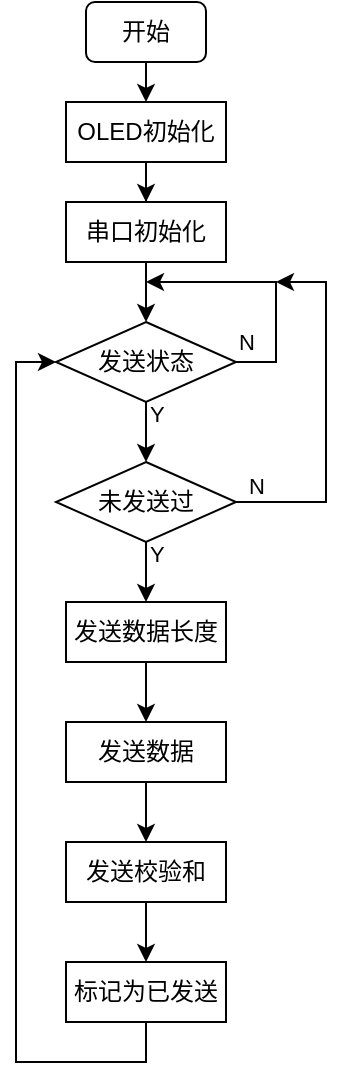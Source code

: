 <mxfile version="14.2.9" type="github">
  <diagram id="C5RBs43oDa-KdzZeNtuy" name="Page-1">
    <mxGraphModel dx="1422" dy="762" grid="1" gridSize="10" guides="1" tooltips="1" connect="1" arrows="1" fold="1" page="1" pageScale="1" pageWidth="827" pageHeight="1169" math="0" shadow="0">
      <root>
        <mxCell id="WIyWlLk6GJQsqaUBKTNV-0" />
        <mxCell id="WIyWlLk6GJQsqaUBKTNV-1" parent="WIyWlLk6GJQsqaUBKTNV-0" />
        <mxCell id="OFaKSV9ueONItdQXf5j2-3" style="edgeStyle=orthogonalEdgeStyle;rounded=0;orthogonalLoop=1;jettySize=auto;html=1;exitX=0.5;exitY=1;exitDx=0;exitDy=0;entryX=0.5;entryY=0;entryDx=0;entryDy=0;" edge="1" parent="WIyWlLk6GJQsqaUBKTNV-1" source="OFaKSV9ueONItdQXf5j2-4" target="OFaKSV9ueONItdQXf5j2-6">
          <mxGeometry relative="1" as="geometry" />
        </mxCell>
        <mxCell id="OFaKSV9ueONItdQXf5j2-4" value="开始" style="rounded=1;whiteSpace=wrap;html=1;" vertex="1" parent="WIyWlLk6GJQsqaUBKTNV-1">
          <mxGeometry x="100" y="30" width="60" height="30" as="geometry" />
        </mxCell>
        <mxCell id="OFaKSV9ueONItdQXf5j2-5" value="" style="edgeStyle=orthogonalEdgeStyle;rounded=0;orthogonalLoop=1;jettySize=auto;html=1;" edge="1" parent="WIyWlLk6GJQsqaUBKTNV-1" source="OFaKSV9ueONItdQXf5j2-6" target="OFaKSV9ueONItdQXf5j2-7">
          <mxGeometry relative="1" as="geometry" />
        </mxCell>
        <mxCell id="OFaKSV9ueONItdQXf5j2-6" value="OLED初始化" style="rounded=0;whiteSpace=wrap;html=1;" vertex="1" parent="WIyWlLk6GJQsqaUBKTNV-1">
          <mxGeometry x="90" y="80" width="80" height="30" as="geometry" />
        </mxCell>
        <mxCell id="OFaKSV9ueONItdQXf5j2-9" style="edgeStyle=orthogonalEdgeStyle;rounded=0;orthogonalLoop=1;jettySize=auto;html=1;exitX=0.5;exitY=1;exitDx=0;exitDy=0;entryX=0.5;entryY=0;entryDx=0;entryDy=0;" edge="1" parent="WIyWlLk6GJQsqaUBKTNV-1" source="OFaKSV9ueONItdQXf5j2-7" target="OFaKSV9ueONItdQXf5j2-8">
          <mxGeometry relative="1" as="geometry" />
        </mxCell>
        <mxCell id="OFaKSV9ueONItdQXf5j2-7" value="串口初始化" style="whiteSpace=wrap;html=1;rounded=0;" vertex="1" parent="WIyWlLk6GJQsqaUBKTNV-1">
          <mxGeometry x="90" y="130" width="80" height="30" as="geometry" />
        </mxCell>
        <mxCell id="OFaKSV9ueONItdQXf5j2-21" value="Y" style="edgeStyle=orthogonalEdgeStyle;rounded=0;orthogonalLoop=1;jettySize=auto;html=1;exitX=0.5;exitY=1;exitDx=0;exitDy=0;labelPosition=right;verticalLabelPosition=top;align=left;verticalAlign=bottom;entryX=0.5;entryY=0;entryDx=0;entryDy=0;" edge="1" parent="WIyWlLk6GJQsqaUBKTNV-1" source="OFaKSV9ueONItdQXf5j2-8" target="OFaKSV9ueONItdQXf5j2-20">
          <mxGeometry relative="1" as="geometry">
            <mxPoint x="130" y="250" as="targetPoint" />
          </mxGeometry>
        </mxCell>
        <mxCell id="OFaKSV9ueONItdQXf5j2-25" value="" style="edgeStyle=orthogonalEdgeStyle;rounded=0;orthogonalLoop=1;jettySize=auto;html=1;exitX=1;exitY=0.5;exitDx=0;exitDy=0;labelPosition=center;verticalLabelPosition=bottom;align=right;verticalAlign=bottom;" edge="1" parent="WIyWlLk6GJQsqaUBKTNV-1" source="OFaKSV9ueONItdQXf5j2-8">
          <mxGeometry relative="1" as="geometry">
            <mxPoint x="130" y="170" as="targetPoint" />
            <Array as="points">
              <mxPoint x="195" y="210" />
              <mxPoint x="195" y="170" />
            </Array>
          </mxGeometry>
        </mxCell>
        <mxCell id="OFaKSV9ueONItdQXf5j2-28" value="N" style="edgeLabel;html=1;align=center;verticalAlign=middle;resizable=0;points=[];" vertex="1" connectable="0" parent="OFaKSV9ueONItdQXf5j2-25">
          <mxGeometry x="-0.776" relative="1" as="geometry">
            <mxPoint x="-8.95" y="-10" as="offset" />
          </mxGeometry>
        </mxCell>
        <mxCell id="OFaKSV9ueONItdQXf5j2-8" value="发送状态" style="rhombus;whiteSpace=wrap;html=1;" vertex="1" parent="WIyWlLk6GJQsqaUBKTNV-1">
          <mxGeometry x="85" y="190" width="90" height="40" as="geometry" />
        </mxCell>
        <mxCell id="OFaKSV9ueONItdQXf5j2-14" value="" style="edgeStyle=orthogonalEdgeStyle;rounded=0;orthogonalLoop=1;jettySize=auto;html=1;" edge="1" parent="WIyWlLk6GJQsqaUBKTNV-1" source="OFaKSV9ueONItdQXf5j2-11" target="OFaKSV9ueONItdQXf5j2-13">
          <mxGeometry relative="1" as="geometry" />
        </mxCell>
        <mxCell id="OFaKSV9ueONItdQXf5j2-11" value="发送数据长度" style="whiteSpace=wrap;html=1;rounded=0;" vertex="1" parent="WIyWlLk6GJQsqaUBKTNV-1">
          <mxGeometry x="90" y="330" width="80" height="30" as="geometry" />
        </mxCell>
        <mxCell id="OFaKSV9ueONItdQXf5j2-16" value="" style="edgeStyle=orthogonalEdgeStyle;rounded=0;orthogonalLoop=1;jettySize=auto;html=1;" edge="1" parent="WIyWlLk6GJQsqaUBKTNV-1" source="OFaKSV9ueONItdQXf5j2-13" target="OFaKSV9ueONItdQXf5j2-15">
          <mxGeometry relative="1" as="geometry" />
        </mxCell>
        <mxCell id="OFaKSV9ueONItdQXf5j2-13" value="发送数据" style="whiteSpace=wrap;html=1;rounded=0;" vertex="1" parent="WIyWlLk6GJQsqaUBKTNV-1">
          <mxGeometry x="90" y="390" width="80" height="30" as="geometry" />
        </mxCell>
        <mxCell id="OFaKSV9ueONItdQXf5j2-18" value="" style="edgeStyle=orthogonalEdgeStyle;rounded=0;orthogonalLoop=1;jettySize=auto;html=1;" edge="1" parent="WIyWlLk6GJQsqaUBKTNV-1" source="OFaKSV9ueONItdQXf5j2-15" target="OFaKSV9ueONItdQXf5j2-17">
          <mxGeometry relative="1" as="geometry" />
        </mxCell>
        <mxCell id="OFaKSV9ueONItdQXf5j2-15" value="发送校验和" style="whiteSpace=wrap;html=1;rounded=0;" vertex="1" parent="WIyWlLk6GJQsqaUBKTNV-1">
          <mxGeometry x="90" y="450" width="80" height="30" as="geometry" />
        </mxCell>
        <mxCell id="OFaKSV9ueONItdQXf5j2-23" style="edgeStyle=orthogonalEdgeStyle;rounded=0;orthogonalLoop=1;jettySize=auto;html=1;exitX=0.5;exitY=1;exitDx=0;exitDy=0;entryX=0;entryY=0.5;entryDx=0;entryDy=0;" edge="1" parent="WIyWlLk6GJQsqaUBKTNV-1" source="OFaKSV9ueONItdQXf5j2-17" target="OFaKSV9ueONItdQXf5j2-8">
          <mxGeometry relative="1" as="geometry" />
        </mxCell>
        <mxCell id="OFaKSV9ueONItdQXf5j2-17" value="标记为已发送" style="whiteSpace=wrap;html=1;rounded=0;" vertex="1" parent="WIyWlLk6GJQsqaUBKTNV-1">
          <mxGeometry x="90" y="510" width="80" height="30" as="geometry" />
        </mxCell>
        <mxCell id="OFaKSV9ueONItdQXf5j2-22" value="Y" style="edgeStyle=orthogonalEdgeStyle;rounded=0;orthogonalLoop=1;jettySize=auto;html=1;exitX=0.5;exitY=1;exitDx=0;exitDy=0;entryX=0.5;entryY=0;entryDx=0;entryDy=0;labelPosition=right;verticalLabelPosition=top;align=left;verticalAlign=bottom;" edge="1" parent="WIyWlLk6GJQsqaUBKTNV-1" source="OFaKSV9ueONItdQXf5j2-20" target="OFaKSV9ueONItdQXf5j2-11">
          <mxGeometry relative="1" as="geometry" />
        </mxCell>
        <mxCell id="OFaKSV9ueONItdQXf5j2-24" style="edgeStyle=orthogonalEdgeStyle;rounded=0;orthogonalLoop=1;jettySize=auto;html=1;exitX=1;exitY=0.5;exitDx=0;exitDy=0;" edge="1" parent="WIyWlLk6GJQsqaUBKTNV-1" source="OFaKSV9ueONItdQXf5j2-20">
          <mxGeometry relative="1" as="geometry">
            <mxPoint x="195" y="170" as="targetPoint" />
            <Array as="points">
              <mxPoint x="220" y="280" />
              <mxPoint x="220" y="170" />
            </Array>
          </mxGeometry>
        </mxCell>
        <mxCell id="OFaKSV9ueONItdQXf5j2-26" value="N" style="edgeLabel;html=1;align=center;verticalAlign=bottom;resizable=0;points=[];" vertex="1" connectable="0" parent="OFaKSV9ueONItdQXf5j2-24">
          <mxGeometry x="-0.893" relative="1" as="geometry">
            <mxPoint as="offset" />
          </mxGeometry>
        </mxCell>
        <mxCell id="OFaKSV9ueONItdQXf5j2-20" value="未发送过" style="rhombus;whiteSpace=wrap;html=1;" vertex="1" parent="WIyWlLk6GJQsqaUBKTNV-1">
          <mxGeometry x="85" y="260" width="90" height="40" as="geometry" />
        </mxCell>
      </root>
    </mxGraphModel>
  </diagram>
</mxfile>
